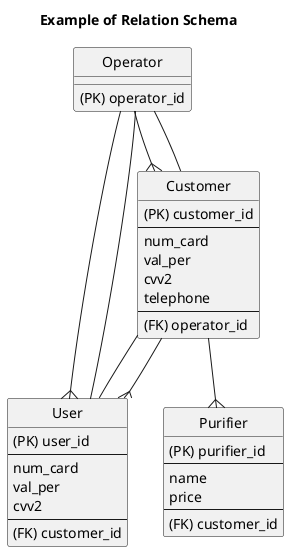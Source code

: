 @startuml
title Example of Relation Schema

hide circle

entity "User" as us {
    (PK) user_id
    --
    num_card
    val_per
    cvv2
    --
    (FK) customer_id
}

entity "Operator" as op {
    (PK) operator_id
}

entity "Customer" as cus {
    (PK) customer_id
    --
    num_card
    val_per
    cvv2
    telephone
    --
    (FK) operator_id
}

entity "Purifier" as putis {
    (PK) purifier_id
    --
    name
    price
    --
    (FK) customer_id
}

op --{ us
op -- us
cus -- us
cus --{ us
op --{ cus
cus -- op
cus --{ putis
@enduml
